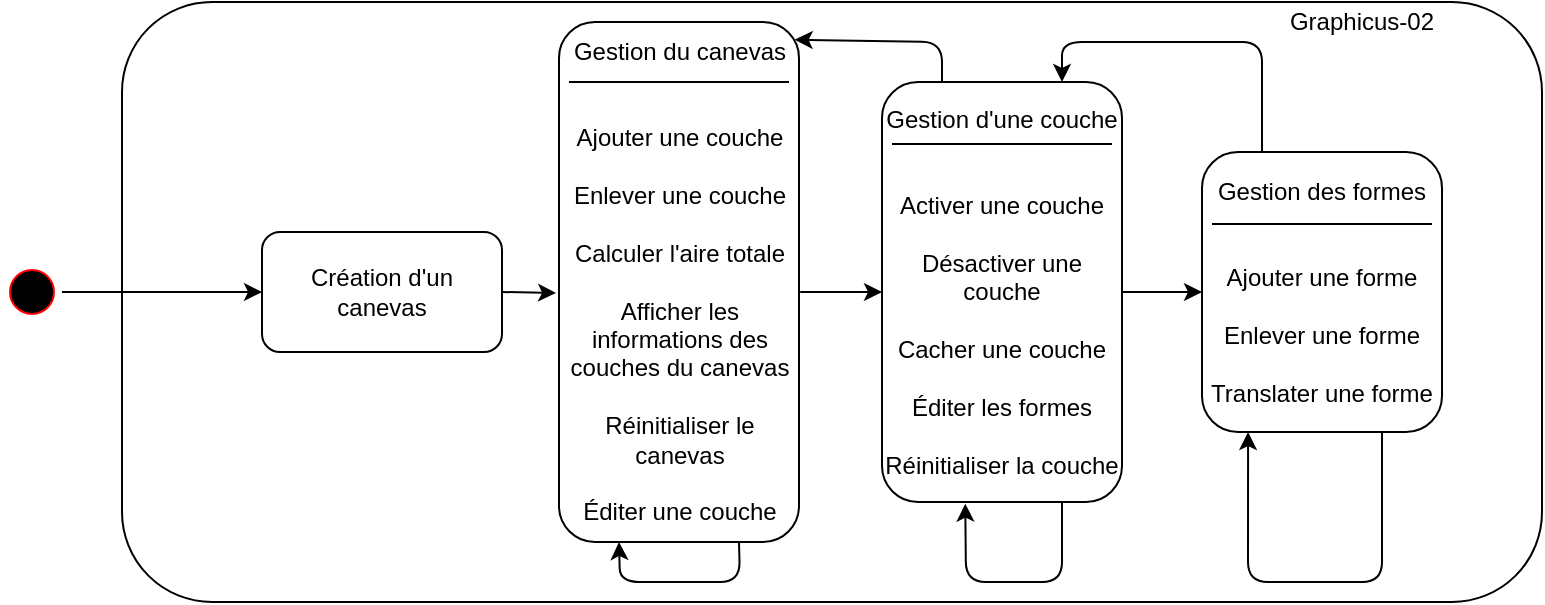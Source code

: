 <mxfile version="14.2.5" type="device"><diagram id="IPanovRzrMXca7SHojfQ" name="Page-1"><mxGraphModel dx="593" dy="331" grid="1" gridSize="10" guides="1" tooltips="1" connect="1" arrows="1" fold="1" page="1" pageScale="1" pageWidth="827" pageHeight="1169" math="0" shadow="0"><root><mxCell id="0"/><mxCell id="1" parent="0"/><mxCell id="_0r_yjBC50ldR7gzGaV1-1" value="" style="rounded=1;whiteSpace=wrap;html=1;" vertex="1" parent="1"><mxGeometry x="70" y="30" width="710" height="300" as="geometry"/></mxCell><mxCell id="_0r_yjBC50ldR7gzGaV1-2" value="Graphicus-02" style="text;html=1;strokeColor=none;fillColor=none;align=center;verticalAlign=middle;whiteSpace=wrap;rounded=0;" vertex="1" parent="1"><mxGeometry x="630" y="30" width="120" height="20" as="geometry"/></mxCell><mxCell id="_0r_yjBC50ldR7gzGaV1-3" value="" style="ellipse;html=1;shape=startState;fillColor=#000000;strokeColor=#ff0000;" vertex="1" parent="1"><mxGeometry x="10" y="160" width="30" height="30" as="geometry"/></mxCell><mxCell id="_0r_yjBC50ldR7gzGaV1-5" value="Création d'un canevas" style="rounded=1;whiteSpace=wrap;html=1;" vertex="1" parent="1"><mxGeometry x="140" y="145" width="120" height="60" as="geometry"/></mxCell><mxCell id="_0r_yjBC50ldR7gzGaV1-9" value="" style="endArrow=classic;html=1;exitX=1;exitY=0.5;exitDx=0;exitDy=0;entryX=-0.012;entryY=0.521;entryDx=0;entryDy=0;entryPerimeter=0;" edge="1" parent="1" source="_0r_yjBC50ldR7gzGaV1-5" target="_0r_yjBC50ldR7gzGaV1-64"><mxGeometry width="50" height="50" relative="1" as="geometry"><mxPoint x="390" y="320" as="sourcePoint"/><mxPoint x="294" y="175.0" as="targetPoint"/></mxGeometry></mxCell><mxCell id="_0r_yjBC50ldR7gzGaV1-10" value="" style="endArrow=classic;html=1;entryX=0;entryY=0.5;entryDx=0;entryDy=0;exitX=1.005;exitY=0.519;exitDx=0;exitDy=0;exitPerimeter=0;" edge="1" parent="1" source="_0r_yjBC50ldR7gzGaV1-64"><mxGeometry width="50" height="50" relative="1" as="geometry"><mxPoint x="414" y="175.0" as="sourcePoint"/><mxPoint x="450" y="175" as="targetPoint"/></mxGeometry></mxCell><mxCell id="_0r_yjBC50ldR7gzGaV1-11" value="" style="endArrow=classic;html=1;exitX=1;exitY=0.5;exitDx=0;exitDy=0;entryX=0;entryY=0.5;entryDx=0;entryDy=0;" edge="1" parent="1"><mxGeometry width="50" height="50" relative="1" as="geometry"><mxPoint x="570" y="175" as="sourcePoint"/><mxPoint x="610" y="175" as="targetPoint"/></mxGeometry></mxCell><mxCell id="_0r_yjBC50ldR7gzGaV1-12" value="" style="endArrow=classic;html=1;entryX=0.192;entryY=1;entryDx=0;entryDy=0;entryPerimeter=0;exitX=0.75;exitY=1;exitDx=0;exitDy=0;" edge="1" parent="1" source="_0r_yjBC50ldR7gzGaV1-70" target="_0r_yjBC50ldR7gzGaV1-70"><mxGeometry width="50" height="50" relative="1" as="geometry"><mxPoint x="700" y="250" as="sourcePoint"/><mxPoint x="633" y="250" as="targetPoint"/><Array as="points"><mxPoint x="700" y="320"/><mxPoint x="633" y="320"/></Array></mxGeometry></mxCell><mxCell id="_0r_yjBC50ldR7gzGaV1-13" value="" style="endArrow=classic;html=1;entryX=0.25;entryY=1;entryDx=0;entryDy=0;exitX=0.75;exitY=1;exitDx=0;exitDy=0;" edge="1" parent="1" source="_0r_yjBC50ldR7gzGaV1-64" target="_0r_yjBC50ldR7gzGaV1-64"><mxGeometry width="50" height="50" relative="1" as="geometry"><mxPoint x="384" y="205.0" as="sourcePoint"/><mxPoint x="324" y="205.0" as="targetPoint"/><Array as="points"><mxPoint x="379" y="320"/><mxPoint x="319" y="320"/></Array></mxGeometry></mxCell><mxCell id="_0r_yjBC50ldR7gzGaV1-21" value="" style="endArrow=classic;html=1;entryX=0;entryY=0.5;entryDx=0;entryDy=0;" edge="1" parent="1" source="_0r_yjBC50ldR7gzGaV1-3" target="_0r_yjBC50ldR7gzGaV1-5"><mxGeometry width="50" height="50" relative="1" as="geometry"><mxPoint x="390" y="400" as="sourcePoint"/><mxPoint x="440" y="350" as="targetPoint"/></mxGeometry></mxCell><mxCell id="_0r_yjBC50ldR7gzGaV1-64" value="Gestion du canevas&lt;br&gt;&lt;br&gt;&lt;br&gt;Ajouter une couche&lt;br&gt;&lt;br&gt;Enlever une couche&lt;br&gt;&amp;nbsp;&lt;br&gt;Calculer l'aire totale&lt;br&gt;&lt;br&gt;Afficher les informations des couches du canevas&lt;br&gt;&lt;br&gt;Réinitialiser le canevas&lt;br&gt;&lt;br&gt;Éditer une couche" style="rounded=1;whiteSpace=wrap;html=1;" vertex="1" parent="1"><mxGeometry x="288.5" y="40" width="120" height="260" as="geometry"/></mxCell><mxCell id="_0r_yjBC50ldR7gzGaV1-66" value="" style="line;strokeWidth=1;fillColor=none;align=left;verticalAlign=middle;spacingTop=-1;spacingLeft=3;spacingRight=3;rotatable=0;labelPosition=right;points=[];portConstraint=eastwest;" vertex="1" parent="1"><mxGeometry x="293.5" y="66" width="110" height="8" as="geometry"/></mxCell><mxCell id="_0r_yjBC50ldR7gzGaV1-67" value="Gestion d'une couche&lt;br&gt;&lt;br&gt;&lt;br&gt;Activer une couche&lt;br&gt;&lt;br&gt;Désactiver une couche&lt;br&gt;&lt;br&gt;Cacher une couche&lt;br&gt;&lt;br&gt;Éditer les formes&lt;br&gt;&lt;br&gt;Réinitialiser la couche&lt;br&gt;" style="rounded=1;whiteSpace=wrap;html=1;" vertex="1" parent="1"><mxGeometry x="450" y="70" width="120" height="210" as="geometry"/></mxCell><mxCell id="_0r_yjBC50ldR7gzGaV1-69" value="" style="line;strokeWidth=1;fillColor=none;align=left;verticalAlign=middle;spacingTop=-1;spacingLeft=3;spacingRight=3;rotatable=0;labelPosition=right;points=[];portConstraint=eastwest;" vertex="1" parent="1"><mxGeometry x="455" y="97" width="110" height="8" as="geometry"/></mxCell><mxCell id="_0r_yjBC50ldR7gzGaV1-70" value="Gestion des formes&lt;br&gt;&lt;br&gt;&lt;br&gt;Ajouter une forme&lt;br&gt;&lt;br&gt;Enlever une forme&lt;br&gt;&lt;br&gt;Translater une forme" style="rounded=1;whiteSpace=wrap;html=1;" vertex="1" parent="1"><mxGeometry x="610" y="105" width="120" height="140" as="geometry"/></mxCell><mxCell id="_0r_yjBC50ldR7gzGaV1-72" value="" style="line;strokeWidth=1;fillColor=none;align=left;verticalAlign=middle;spacingTop=-1;spacingLeft=3;spacingRight=3;rotatable=0;labelPosition=right;points=[];portConstraint=eastwest;" vertex="1" parent="1"><mxGeometry x="615" y="137" width="110" height="8" as="geometry"/></mxCell><mxCell id="_0r_yjBC50ldR7gzGaV1-73" value="" style="endArrow=classic;html=1;entryX=0.347;entryY=1.004;entryDx=0;entryDy=0;entryPerimeter=0;exitX=0.75;exitY=1;exitDx=0;exitDy=0;" edge="1" parent="1" source="_0r_yjBC50ldR7gzGaV1-67" target="_0r_yjBC50ldR7gzGaV1-67"><mxGeometry width="50" height="50" relative="1" as="geometry"><mxPoint x="280" y="240" as="sourcePoint"/><mxPoint x="330" y="190" as="targetPoint"/><Array as="points"><mxPoint x="540" y="320"/><mxPoint x="492" y="320"/></Array></mxGeometry></mxCell><mxCell id="_0r_yjBC50ldR7gzGaV1-74" value="" style="endArrow=classic;html=1;entryX=0.75;entryY=0;entryDx=0;entryDy=0;exitX=0.25;exitY=0;exitDx=0;exitDy=0;" edge="1" parent="1" source="_0r_yjBC50ldR7gzGaV1-70" target="_0r_yjBC50ldR7gzGaV1-67"><mxGeometry width="50" height="50" relative="1" as="geometry"><mxPoint x="430" y="280" as="sourcePoint"/><mxPoint x="480" y="230" as="targetPoint"/><Array as="points"><mxPoint x="640" y="50"/><mxPoint x="540" y="50"/><mxPoint x="540" y="70"/></Array></mxGeometry></mxCell><mxCell id="_0r_yjBC50ldR7gzGaV1-75" value="" style="endArrow=classic;html=1;entryX=0.982;entryY=0.034;entryDx=0;entryDy=0;entryPerimeter=0;exitX=0.25;exitY=0;exitDx=0;exitDy=0;" edge="1" parent="1" source="_0r_yjBC50ldR7gzGaV1-67" target="_0r_yjBC50ldR7gzGaV1-64"><mxGeometry width="50" height="50" relative="1" as="geometry"><mxPoint x="430" y="280" as="sourcePoint"/><mxPoint x="480" y="230" as="targetPoint"/><Array as="points"><mxPoint x="480" y="50"/></Array></mxGeometry></mxCell></root></mxGraphModel></diagram></mxfile>